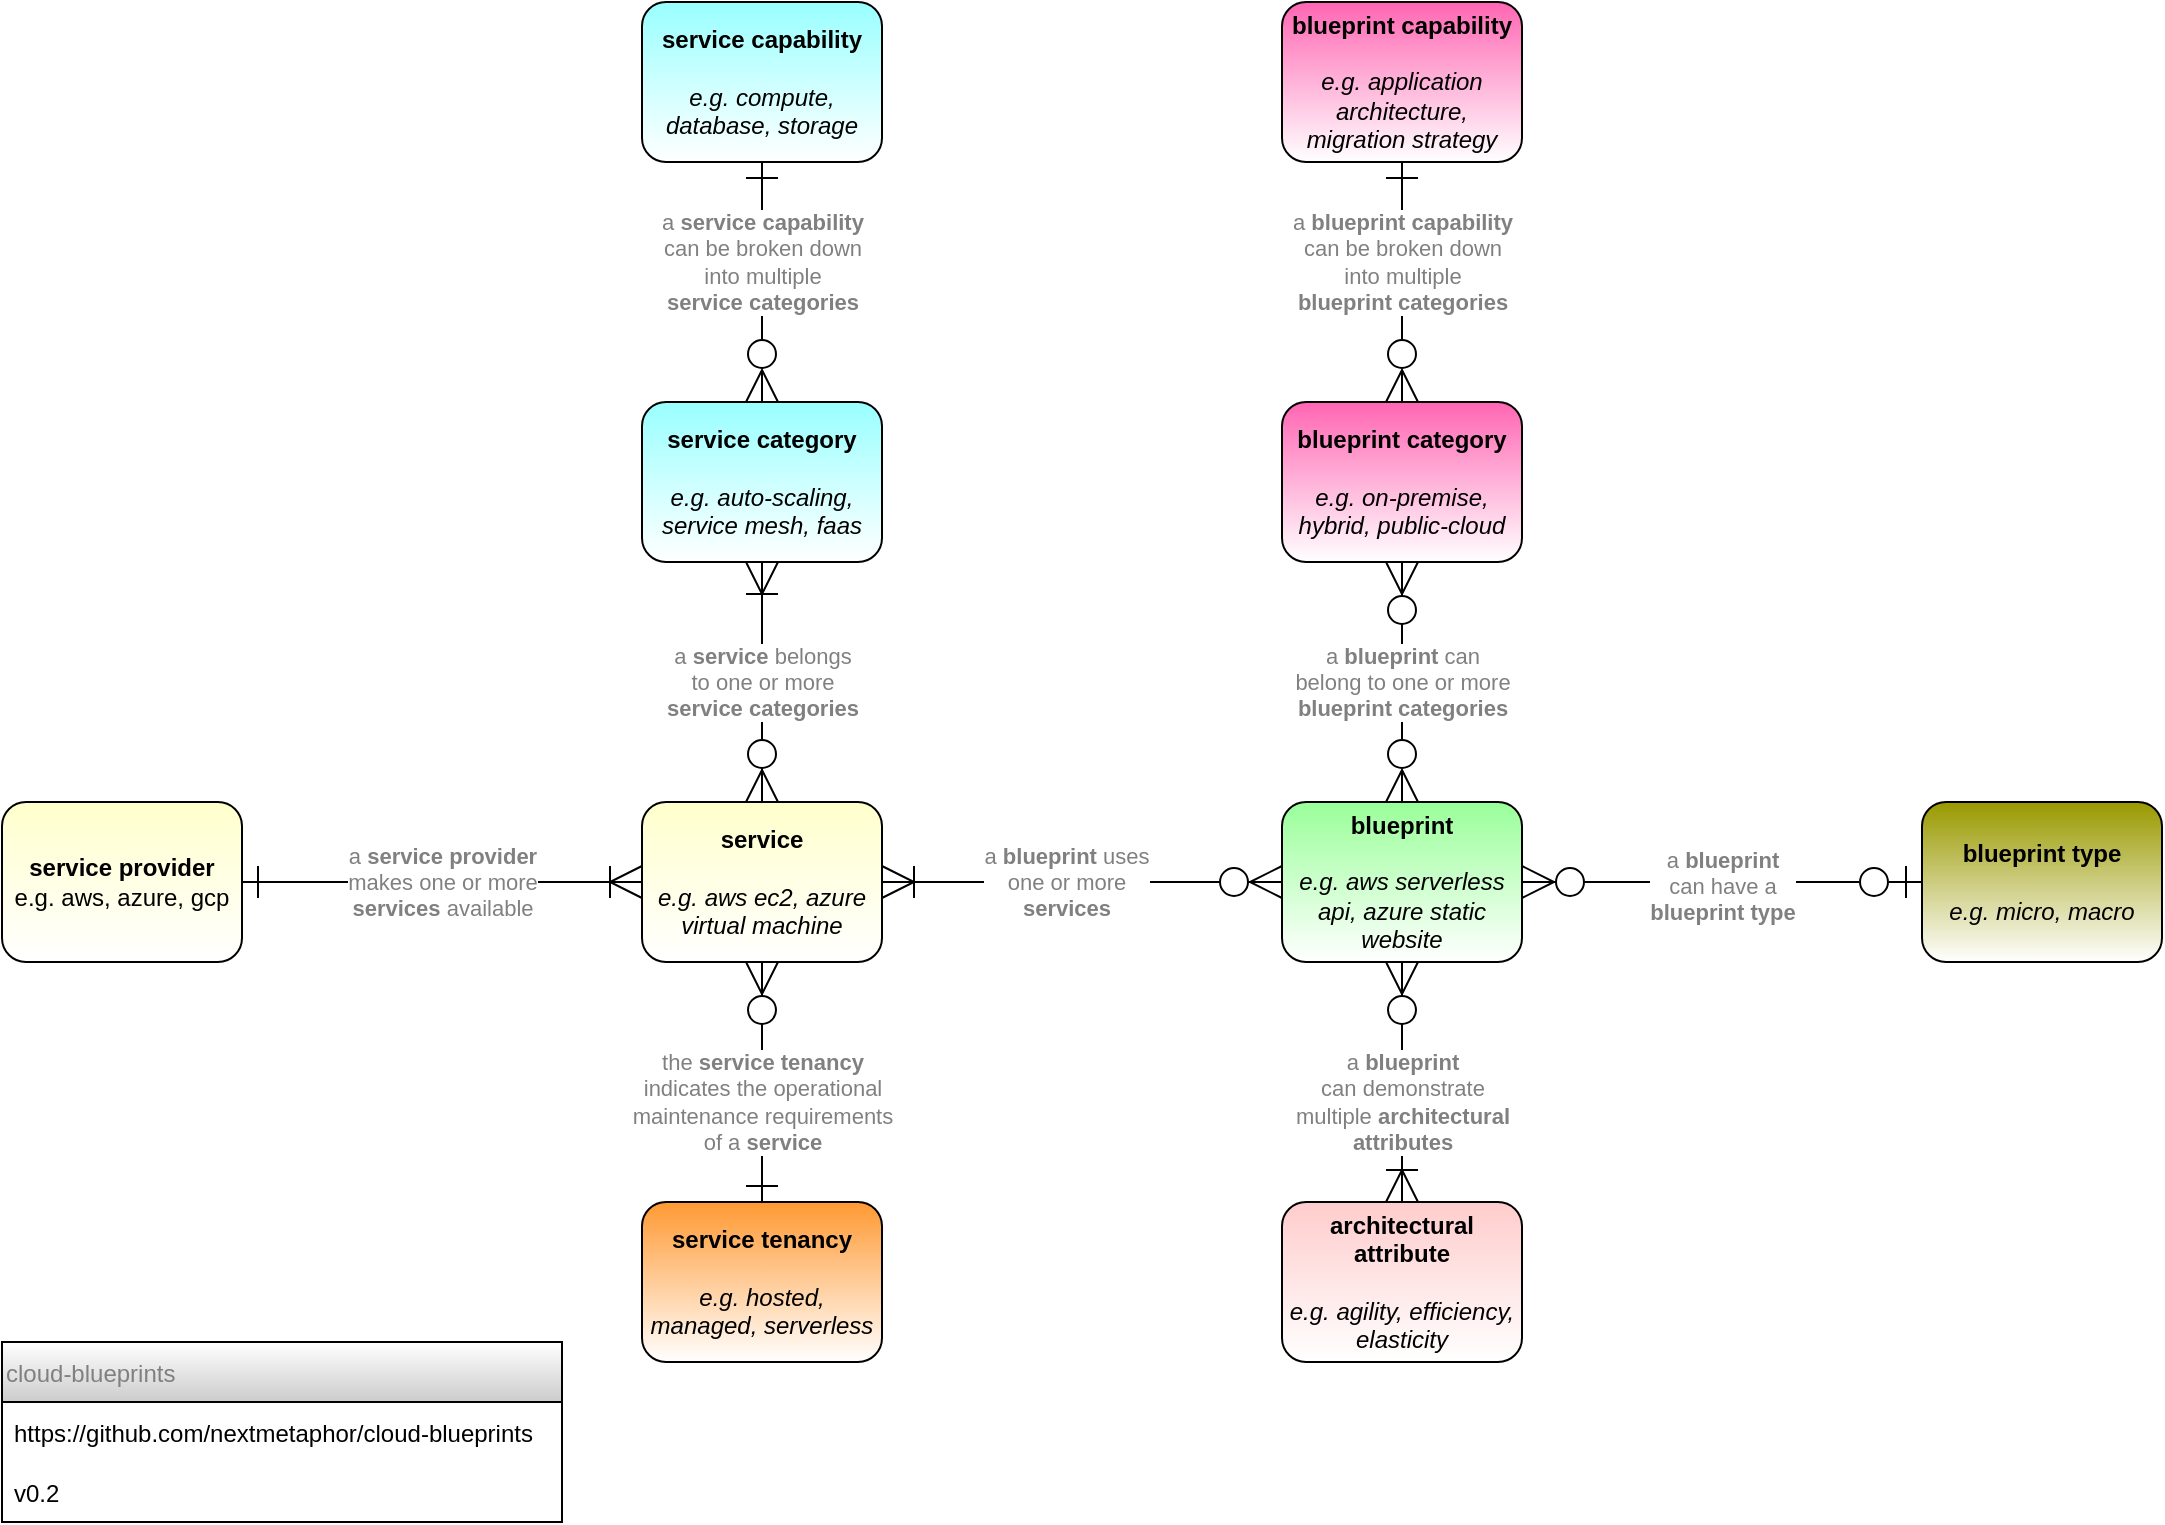 <mxfile version="15.3.5" type="device"><diagram id="tQGysi6CgKIW6x-cguvs" name="Page-1"><mxGraphModel dx="1301" dy="1144" grid="1" gridSize="10" guides="1" tooltips="1" connect="1" arrows="1" fold="1" page="1" pageScale="1" pageWidth="1169" pageHeight="827" math="0" shadow="0"><root><mxCell id="0"/><mxCell id="1" parent="0"/><mxCell id="7HndMyKj8QvqNjYQU4Xc-1" value="&lt;b&gt;architectural attribute&lt;/b&gt;&lt;br&gt;&lt;br&gt;&lt;i&gt;e.g. agility, efficiency, elasticity&lt;/i&gt;" style="rounded=1;whiteSpace=wrap;html=1;hachureGap=4;pointerEvents=0;gradientDirection=north;gradientColor=#FFCCCC;" parent="1" vertex="1"><mxGeometry x="680" y="640" width="120" height="80" as="geometry"/></mxCell><mxCell id="7HndMyKj8QvqNjYQU4Xc-5" style="edgeStyle=none;curved=1;rounded=0;orthogonalLoop=1;jettySize=auto;html=1;exitX=0.5;exitY=1;exitDx=0;exitDy=0;entryX=0.5;entryY=0;entryDx=0;entryDy=0;endArrow=ERzeroToMany;startSize=14;endSize=14;sourcePerimeterSpacing=8;targetPerimeterSpacing=8;strokeColor=default;endFill=0;startArrow=ERone;startFill=0;" parent="1" source="7HndMyKj8QvqNjYQU4Xc-3" target="7HndMyKj8QvqNjYQU4Xc-4" edge="1"><mxGeometry relative="1" as="geometry"/></mxCell><mxCell id="7HndMyKj8QvqNjYQU4Xc-18" value="&lt;span style=&quot;text-align: right&quot;&gt;a &lt;b&gt;service&amp;nbsp;&lt;/b&gt;&lt;/span&gt;&lt;span style=&quot;text-align: right&quot;&gt;&lt;b&gt;capability&lt;br&gt;&lt;/b&gt;&lt;/span&gt;&lt;span style=&quot;text-align: right&quot;&gt;can&amp;nbsp;&lt;/span&gt;&lt;span style=&quot;text-align: right&quot;&gt;be broken down&lt;/span&gt;&lt;br style=&quot;text-align: right&quot;&gt;&lt;span style=&quot;text-align: right&quot;&gt;into multiple&lt;br&gt;&lt;/span&gt;&lt;b style=&quot;text-align: right&quot;&gt;service categories&lt;/b&gt;" style="edgeLabel;html=1;align=center;verticalAlign=middle;resizable=0;points=[];fontColor=#808080;" parent="7HndMyKj8QvqNjYQU4Xc-5" vertex="1" connectable="0"><mxGeometry x="0.014" relative="1" as="geometry"><mxPoint y="-11" as="offset"/></mxGeometry></mxCell><mxCell id="7HndMyKj8QvqNjYQU4Xc-3" value="&lt;b&gt;service capability&lt;br&gt;&lt;/b&gt;&lt;br&gt;&lt;i&gt;e.g. compute, database, storage&lt;/i&gt;" style="rounded=1;whiteSpace=wrap;html=1;hachureGap=4;pointerEvents=0;gradientDirection=north;gradientColor=#99FFFF;" parent="1" vertex="1"><mxGeometry x="360" y="40" width="120" height="80" as="geometry"/></mxCell><mxCell id="7HndMyKj8QvqNjYQU4Xc-4" value="&lt;b&gt;service category&lt;br&gt;&lt;/b&gt;&lt;br&gt;&lt;i&gt;e.g. auto-scaling, service mesh, faas&lt;/i&gt;" style="rounded=1;whiteSpace=wrap;html=1;hachureGap=4;pointerEvents=0;gradientDirection=north;gradientColor=#99FFFF;" parent="1" vertex="1"><mxGeometry x="360" y="240" width="120" height="80" as="geometry"/></mxCell><mxCell id="7HndMyKj8QvqNjYQU4Xc-14" style="edgeStyle=none;curved=1;rounded=0;orthogonalLoop=1;jettySize=auto;html=1;exitX=1;exitY=0.5;exitDx=0;exitDy=0;entryX=0;entryY=0.5;entryDx=0;entryDy=0;fontColor=#808080;startArrow=ERone;startFill=0;endArrow=ERoneToMany;endFill=0;startSize=14;endSize=14;sourcePerimeterSpacing=8;targetPerimeterSpacing=8;strokeColor=default;" parent="1" source="7HndMyKj8QvqNjYQU4Xc-6" target="7HndMyKj8QvqNjYQU4Xc-7" edge="1"><mxGeometry relative="1" as="geometry"/></mxCell><mxCell id="7HndMyKj8QvqNjYQU4Xc-19" value="&lt;span style=&quot;text-align: left&quot;&gt;a &lt;b&gt;service&amp;nbsp;&lt;/b&gt;&lt;/span&gt;&lt;b style=&quot;text-align: left&quot;&gt;provider&lt;br&gt;&lt;/b&gt;&lt;span style=&quot;text-align: left&quot;&gt;makes one or more&lt;/span&gt;&lt;br style=&quot;text-align: left&quot;&gt;&lt;b style=&quot;text-align: left&quot;&gt;services&amp;nbsp;&lt;/b&gt;&lt;span style=&quot;text-align: left&quot;&gt;available&lt;/span&gt;" style="edgeLabel;html=1;align=center;verticalAlign=middle;resizable=0;points=[];fontColor=#808080;" parent="7HndMyKj8QvqNjYQU4Xc-14" vertex="1" connectable="0"><mxGeometry x="-0.004" y="-1" relative="1" as="geometry"><mxPoint y="-1" as="offset"/></mxGeometry></mxCell><mxCell id="7HndMyKj8QvqNjYQU4Xc-6" value="&lt;b&gt;service provider&lt;/b&gt;&lt;br&gt;e.g. aws, azure, gcp" style="rounded=1;whiteSpace=wrap;html=1;hachureGap=4;pointerEvents=0;gradientDirection=north;gradientColor=#FFFFCC;" parent="1" vertex="1"><mxGeometry x="40" y="440" width="120" height="80" as="geometry"/></mxCell><mxCell id="7HndMyKj8QvqNjYQU4Xc-8" style="edgeStyle=none;curved=1;rounded=0;orthogonalLoop=1;jettySize=auto;html=1;exitX=0.5;exitY=0;exitDx=0;exitDy=0;entryX=0.5;entryY=1;entryDx=0;entryDy=0;startArrow=ERzeroToMany;startFill=1;endArrow=ERoneToMany;endFill=0;startSize=14;endSize=14;sourcePerimeterSpacing=8;targetPerimeterSpacing=8;strokeColor=default;" parent="1" source="7HndMyKj8QvqNjYQU4Xc-7" target="7HndMyKj8QvqNjYQU4Xc-4" edge="1"><mxGeometry relative="1" as="geometry"/></mxCell><mxCell id="7HndMyKj8QvqNjYQU4Xc-17" value="&lt;span style=&quot;text-align: left&quot;&gt;a&amp;nbsp;&lt;/span&gt;&lt;b style=&quot;text-align: left&quot;&gt;service&lt;/b&gt;&lt;span style=&quot;text-align: left&quot;&gt;&amp;nbsp;belongs&lt;/span&gt;&lt;br style=&quot;text-align: left&quot;&gt;&lt;span style=&quot;text-align: left&quot;&gt;to one or more&lt;/span&gt;&lt;br style=&quot;text-align: left&quot;&gt;&lt;b style=&quot;text-align: left&quot;&gt;service categories&lt;/b&gt;" style="edgeLabel;html=1;align=center;verticalAlign=middle;resizable=0;points=[];fontColor=#808080;" parent="7HndMyKj8QvqNjYQU4Xc-8" vertex="1" connectable="0"><mxGeometry x="-0.092" relative="1" as="geometry"><mxPoint y="-6" as="offset"/></mxGeometry></mxCell><mxCell id="1vP4PZKoB5woguFQUKt3-3" style="edgeStyle=none;curved=1;rounded=0;orthogonalLoop=1;jettySize=auto;html=1;exitX=0.5;exitY=1;exitDx=0;exitDy=0;entryX=0.5;entryY=0;entryDx=0;entryDy=0;endArrow=ERone;endFill=0;startSize=14;endSize=14;sourcePerimeterSpacing=8;targetPerimeterSpacing=8;startArrow=ERzeroToMany;startFill=1;" edge="1" parent="1" source="7HndMyKj8QvqNjYQU4Xc-7" target="1vP4PZKoB5woguFQUKt3-1"><mxGeometry relative="1" as="geometry"/></mxCell><mxCell id="1vP4PZKoB5woguFQUKt3-4" value="&lt;span style=&quot;color: rgb(128 , 128 , 128) ; text-align: left&quot;&gt;the&amp;nbsp;&lt;b&gt;service&amp;nbsp;&lt;/b&gt;&lt;/span&gt;&lt;b style=&quot;color: rgb(128 , 128 , 128) ; text-align: left&quot;&gt;tenancy&lt;br&gt;&lt;/b&gt;&lt;span style=&quot;color: rgb(128 , 128 , 128) ; text-align: left&quot;&gt;indicates the operational&lt;br&gt;maintenance requirements&lt;br&gt;&lt;/span&gt;&lt;span style=&quot;color: rgb(128 , 128 , 128) ; text-align: left&quot;&gt;of a &lt;/span&gt;&lt;b style=&quot;color: rgb(128 , 128 , 128) ; text-align: left&quot;&gt;service&lt;/b&gt;" style="edgeLabel;html=1;align=center;verticalAlign=middle;resizable=0;points=[];" vertex="1" connectable="0" parent="1vP4PZKoB5woguFQUKt3-3"><mxGeometry x="0.286" y="1" relative="1" as="geometry"><mxPoint x="-1" y="-7" as="offset"/></mxGeometry></mxCell><mxCell id="7HndMyKj8QvqNjYQU4Xc-7" value="&lt;b&gt;service&lt;/b&gt;&lt;br&gt;&lt;br&gt;&lt;i&gt;e.g. aws ec2, azure virtual machine&lt;/i&gt;" style="rounded=1;whiteSpace=wrap;html=1;hachureGap=4;pointerEvents=0;gradientDirection=north;gradientColor=#FFFFCC;" parent="1" vertex="1"><mxGeometry x="360" y="440" width="120" height="80" as="geometry"/></mxCell><mxCell id="7HndMyKj8QvqNjYQU4Xc-21" style="edgeStyle=none;curved=1;rounded=0;orthogonalLoop=1;jettySize=auto;html=1;exitX=0;exitY=0.5;exitDx=0;exitDy=0;entryX=1;entryY=0.5;entryDx=0;entryDy=0;fontColor=#808080;startArrow=ERzeroToMany;startFill=1;endArrow=ERoneToMany;endFill=0;startSize=14;endSize=14;sourcePerimeterSpacing=8;targetPerimeterSpacing=8;strokeColor=default;" parent="1" source="7HndMyKj8QvqNjYQU4Xc-16" target="7HndMyKj8QvqNjYQU4Xc-7" edge="1"><mxGeometry relative="1" as="geometry"/></mxCell><mxCell id="7HndMyKj8QvqNjYQU4Xc-22" value="&lt;span style=&quot;text-align: left&quot;&gt;a&amp;nbsp;&lt;/span&gt;&lt;b style=&quot;text-align: left&quot;&gt;blueprint&lt;/b&gt;&lt;span style=&quot;text-align: left&quot;&gt;&amp;nbsp;uses&lt;br&gt;&lt;/span&gt;one or more&lt;br style=&quot;text-align: left&quot;&gt;&lt;b style=&quot;text-align: left&quot;&gt;services&lt;/b&gt;" style="edgeLabel;html=1;align=center;verticalAlign=middle;resizable=0;points=[];fontColor=#808080;" parent="7HndMyKj8QvqNjYQU4Xc-21" vertex="1" connectable="0"><mxGeometry x="0.078" relative="1" as="geometry"><mxPoint as="offset"/></mxGeometry></mxCell><mxCell id="7HndMyKj8QvqNjYQU4Xc-23" style="edgeStyle=none;curved=1;rounded=0;orthogonalLoop=1;jettySize=auto;html=1;exitX=0.5;exitY=1;exitDx=0;exitDy=0;entryX=0.5;entryY=0;entryDx=0;entryDy=0;fontColor=#808080;startArrow=ERzeroToMany;startFill=1;endArrow=ERoneToMany;endFill=0;startSize=14;endSize=14;sourcePerimeterSpacing=8;targetPerimeterSpacing=8;strokeColor=default;" parent="1" source="7HndMyKj8QvqNjYQU4Xc-16" target="7HndMyKj8QvqNjYQU4Xc-1" edge="1"><mxGeometry relative="1" as="geometry"/></mxCell><mxCell id="7HndMyKj8QvqNjYQU4Xc-24" value="&lt;span style=&quot;text-align: left&quot;&gt;a&amp;nbsp;&lt;/span&gt;&lt;b style=&quot;text-align: left&quot;&gt;blueprint&lt;br&gt;&lt;/b&gt;&lt;span style=&quot;text-align: left&quot;&gt;can demonstrate&lt;br&gt;&lt;/span&gt;multiple &lt;b&gt;architectural&lt;/b&gt;&lt;br&gt;&lt;div style=&quot;text-align: center&quot;&gt;&lt;b style=&quot;text-align: left&quot;&gt;attributes&lt;/b&gt;&lt;/div&gt;" style="edgeLabel;html=1;align=center;verticalAlign=middle;resizable=0;points=[];fontColor=#808080;" parent="7HndMyKj8QvqNjYQU4Xc-23" vertex="1" connectable="0"><mxGeometry x="0.094" relative="1" as="geometry"><mxPoint y="4" as="offset"/></mxGeometry></mxCell><mxCell id="tQHp0DppnKW2V-ROxdDW-8" style="edgeStyle=none;curved=1;rounded=0;orthogonalLoop=1;jettySize=auto;html=1;exitX=1;exitY=0.5;exitDx=0;exitDy=0;entryX=0;entryY=0.5;entryDx=0;entryDy=0;startArrow=ERzeroToMany;startFill=1;endArrow=ERzeroToOne;endFill=0;startSize=14;endSize=14;sourcePerimeterSpacing=8;targetPerimeterSpacing=8;" parent="1" source="7HndMyKj8QvqNjYQU4Xc-16" target="tQHp0DppnKW2V-ROxdDW-7" edge="1"><mxGeometry relative="1" as="geometry"/></mxCell><mxCell id="tQHp0DppnKW2V-ROxdDW-9" value="&lt;span style=&quot;color: rgb(128 , 128 , 128)&quot;&gt;a&amp;nbsp;&lt;/span&gt;&lt;b style=&quot;color: rgb(128 , 128 , 128)&quot;&gt;blueprint&lt;br&gt;&lt;/b&gt;&lt;span style=&quot;color: rgb(128 , 128 , 128)&quot;&gt;can&amp;nbsp;&lt;/span&gt;&lt;span style=&quot;color: rgb(128 , 128 , 128)&quot;&gt;have a&lt;br&gt;&lt;b&gt;blueprint&amp;nbsp;&lt;/b&gt;&lt;/span&gt;&lt;b style=&quot;color: rgb(128 , 128 , 128)&quot;&gt;type&lt;/b&gt;&lt;span style=&quot;color: rgb(128 , 128 , 128)&quot;&gt;&lt;b&gt;&lt;br&gt;&lt;/b&gt;&lt;/span&gt;" style="edgeLabel;html=1;align=center;verticalAlign=middle;resizable=0;points=[];" parent="tQHp0DppnKW2V-ROxdDW-8" vertex="1" connectable="0"><mxGeometry x="-0.003" y="-2" relative="1" as="geometry"><mxPoint as="offset"/></mxGeometry></mxCell><mxCell id="7HndMyKj8QvqNjYQU4Xc-16" value="&lt;b&gt;blueprint&lt;/b&gt;&lt;br&gt;&lt;br&gt;&lt;i&gt;e.g. aws serverless api, azure static website&lt;/i&gt;" style="rounded=1;whiteSpace=wrap;html=1;hachureGap=4;pointerEvents=0;gradientDirection=north;gradientColor=#99FF99;" parent="1" vertex="1"><mxGeometry x="680" y="440" width="120" height="80" as="geometry"/></mxCell><mxCell id="7HndMyKj8QvqNjYQU4Xc-25" value="cloud-blueprints" style="swimlane;fontStyle=0;childLayout=stackLayout;horizontal=1;startSize=30;horizontalStack=0;resizeParent=1;resizeParentMax=0;resizeLast=0;collapsible=1;marginBottom=0;hachureGap=4;pointerEvents=0;fontColor=#808080;gradientDirection=south;align=left;gradientColor=#CCCCCC;" parent="1" vertex="1"><mxGeometry x="40" y="710" width="280" height="90" as="geometry"/></mxCell><UserObject label="https://github.com/nextmetaphor/cloud-blueprints" link="https://github.com/nextmetaphor/cloud-blueprints" id="7HndMyKj8QvqNjYQU4Xc-26"><mxCell style="text;strokeColor=none;fillColor=none;align=left;verticalAlign=middle;spacingLeft=4;spacingRight=4;overflow=hidden;points=[[0,0.5],[1,0.5]];portConstraint=eastwest;rotatable=0;fontStyle=0" parent="7HndMyKj8QvqNjYQU4Xc-25" vertex="1"><mxGeometry y="30" width="280" height="30" as="geometry"/></mxCell></UserObject><mxCell id="7HndMyKj8QvqNjYQU4Xc-27" value="v0.2" style="text;strokeColor=none;fillColor=none;align=left;verticalAlign=middle;spacingLeft=4;spacingRight=4;overflow=hidden;points=[[0,0.5],[1,0.5]];portConstraint=eastwest;rotatable=0;" parent="7HndMyKj8QvqNjYQU4Xc-25" vertex="1"><mxGeometry y="60" width="280" height="30" as="geometry"/></mxCell><mxCell id="tQHp0DppnKW2V-ROxdDW-3" style="edgeStyle=none;curved=1;rounded=0;orthogonalLoop=1;jettySize=auto;html=1;exitX=0.5;exitY=1;exitDx=0;exitDy=0;entryX=0.5;entryY=0;entryDx=0;entryDy=0;endArrow=ERzeroToMany;startSize=14;endSize=14;sourcePerimeterSpacing=8;targetPerimeterSpacing=8;endFill=0;startArrow=ERone;startFill=0;" parent="1" source="tQHp0DppnKW2V-ROxdDW-1" target="tQHp0DppnKW2V-ROxdDW-2" edge="1"><mxGeometry relative="1" as="geometry"/></mxCell><mxCell id="tQHp0DppnKW2V-ROxdDW-4" value="&lt;span style=&quot;color: rgb(128 , 128 , 128) ; text-align: right&quot;&gt;a&amp;nbsp;&lt;b&gt;blueprint&amp;nbsp;&lt;/b&gt;&lt;/span&gt;&lt;span style=&quot;color: rgb(128 , 128 , 128) ; text-align: right&quot;&gt;&lt;b&gt;capability&lt;br&gt;&lt;/b&gt;&lt;/span&gt;&lt;span style=&quot;color: rgb(128 , 128 , 128) ; text-align: right&quot;&gt;can&amp;nbsp;&lt;/span&gt;&lt;span style=&quot;color: rgb(128 , 128 , 128) ; text-align: right&quot;&gt;be broken down&lt;/span&gt;&lt;br style=&quot;color: rgb(128 , 128 , 128) ; text-align: right&quot;&gt;&lt;span style=&quot;color: rgb(128 , 128 , 128) ; text-align: right&quot;&gt;into multiple&lt;br&gt;&lt;/span&gt;&lt;b style=&quot;color: rgb(128 , 128 , 128) ; text-align: right&quot;&gt;blueprint categories&lt;/b&gt;" style="edgeLabel;html=1;align=center;verticalAlign=middle;resizable=0;points=[];" parent="tQHp0DppnKW2V-ROxdDW-3" vertex="1" connectable="0"><mxGeometry x="-0.163" y="1" relative="1" as="geometry"><mxPoint x="-1" as="offset"/></mxGeometry></mxCell><mxCell id="tQHp0DppnKW2V-ROxdDW-1" value="&lt;b&gt;blueprint capability&lt;br&gt;&lt;/b&gt;&lt;br&gt;&lt;i&gt;e.g. application architecture, migration strategy&lt;/i&gt;" style="rounded=1;whiteSpace=wrap;html=1;hachureGap=4;pointerEvents=0;gradientDirection=north;gradientColor=#FF66B3;" parent="1" vertex="1"><mxGeometry x="680" y="40" width="120" height="80" as="geometry"/></mxCell><mxCell id="tQHp0DppnKW2V-ROxdDW-5" style="edgeStyle=none;curved=1;rounded=0;orthogonalLoop=1;jettySize=auto;html=1;exitX=0.5;exitY=1;exitDx=0;exitDy=0;entryX=0.5;entryY=0;entryDx=0;entryDy=0;startArrow=ERzeroToMany;startFill=1;endArrow=ERzeroToMany;endFill=0;startSize=14;endSize=14;sourcePerimeterSpacing=8;targetPerimeterSpacing=8;" parent="1" source="tQHp0DppnKW2V-ROxdDW-2" target="7HndMyKj8QvqNjYQU4Xc-16" edge="1"><mxGeometry relative="1" as="geometry"/></mxCell><mxCell id="tQHp0DppnKW2V-ROxdDW-6" value="&lt;span style=&quot;color: rgb(128 , 128 , 128) ; text-align: left&quot;&gt;a&amp;nbsp;&lt;/span&gt;&lt;b style=&quot;color: rgb(128 , 128 , 128) ; text-align: left&quot;&gt;blueprint&lt;/b&gt;&lt;span style=&quot;color: rgb(128 , 128 , 128) ; text-align: left&quot;&gt;&amp;nbsp;can&lt;br&gt;belong&amp;nbsp;&lt;/span&gt;&lt;span style=&quot;color: rgb(128 , 128 , 128) ; text-align: left&quot;&gt;to one or more&lt;/span&gt;&lt;br style=&quot;color: rgb(128 , 128 , 128) ; text-align: left&quot;&gt;&lt;b style=&quot;color: rgb(128 , 128 , 128) ; text-align: left&quot;&gt;blueprint categories&lt;/b&gt;" style="edgeLabel;html=1;align=center;verticalAlign=middle;resizable=0;points=[];" parent="tQHp0DppnKW2V-ROxdDW-5" vertex="1" connectable="0"><mxGeometry x="0.029" y="2" relative="1" as="geometry"><mxPoint x="-2" y="-2" as="offset"/></mxGeometry></mxCell><mxCell id="tQHp0DppnKW2V-ROxdDW-2" value="&lt;b&gt;blueprint category&lt;br&gt;&lt;/b&gt;&lt;br&gt;&lt;i&gt;e.g. on-premise, hybrid, public-cloud&lt;/i&gt;" style="rounded=1;whiteSpace=wrap;html=1;hachureGap=4;pointerEvents=0;gradientDirection=north;gradientColor=#FF66B3;" parent="1" vertex="1"><mxGeometry x="680" y="240" width="120" height="80" as="geometry"/></mxCell><mxCell id="tQHp0DppnKW2V-ROxdDW-7" value="&lt;b&gt;blueprint type&lt;/b&gt;&lt;br&gt;&lt;br&gt;&lt;i&gt;e.g. micro, macro&lt;/i&gt;" style="rounded=1;whiteSpace=wrap;html=1;hachureGap=4;pointerEvents=0;gradientDirection=north;gradientColor=#999900;" parent="1" vertex="1"><mxGeometry x="1000" y="440" width="120" height="80" as="geometry"/></mxCell><mxCell id="1vP4PZKoB5woguFQUKt3-1" value="&lt;b&gt;service tenancy&lt;/b&gt;&lt;br&gt;&lt;br&gt;&lt;i&gt;e.g. hosted, managed, serverless&lt;/i&gt;" style="rounded=1;whiteSpace=wrap;html=1;hachureGap=4;pointerEvents=0;gradientDirection=north;gradientColor=#FF9933;" vertex="1" parent="1"><mxGeometry x="360" y="640" width="120" height="80" as="geometry"/></mxCell></root></mxGraphModel></diagram></mxfile>